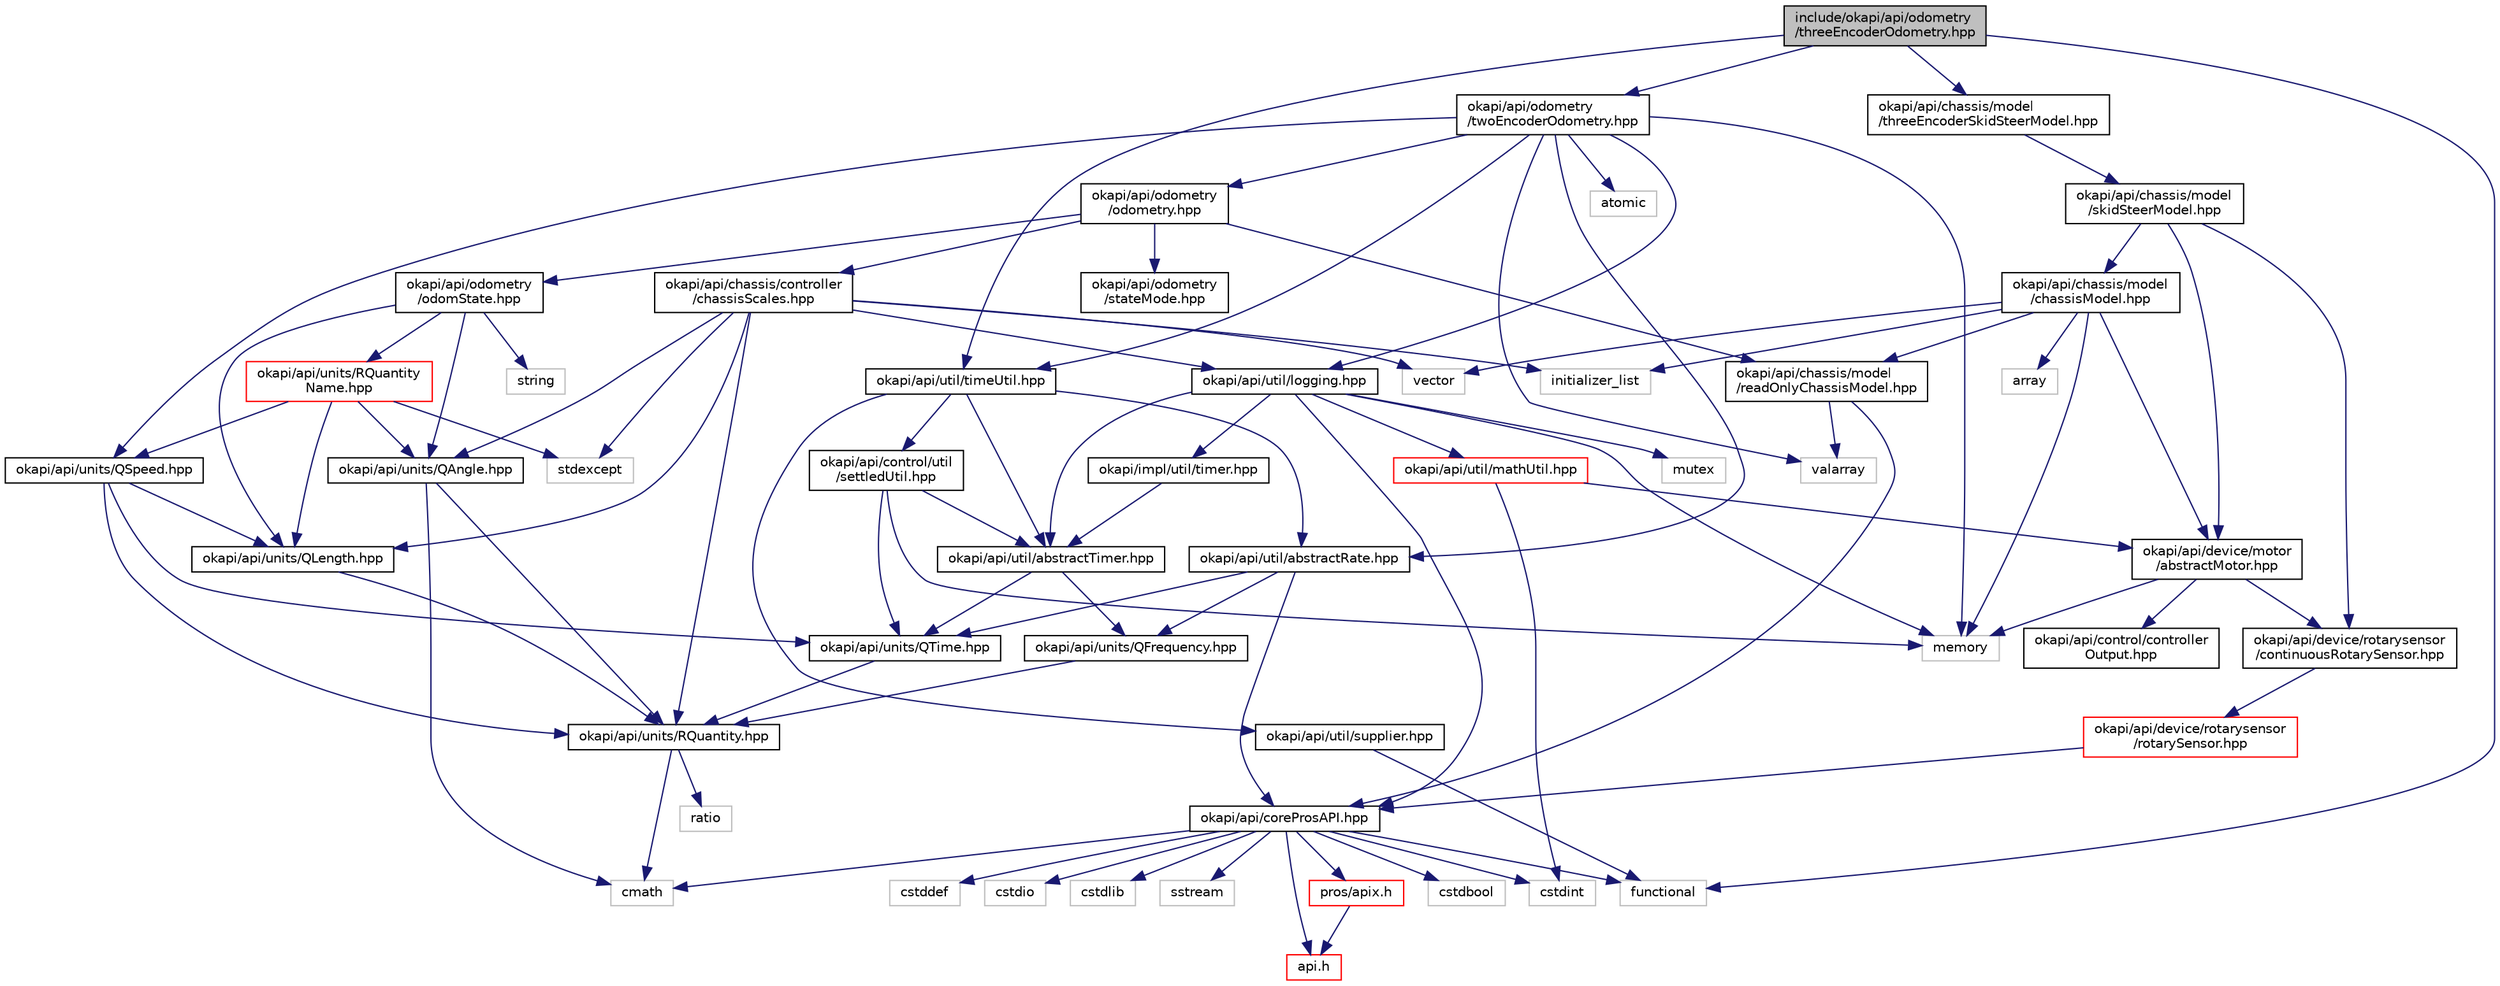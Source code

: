 digraph "include/okapi/api/odometry/threeEncoderOdometry.hpp"
{
 // LATEX_PDF_SIZE
  edge [fontname="Helvetica",fontsize="10",labelfontname="Helvetica",labelfontsize="10"];
  node [fontname="Helvetica",fontsize="10",shape=record];
  Node1 [label="include/okapi/api/odometry\l/threeEncoderOdometry.hpp",height=0.2,width=0.4,color="black", fillcolor="grey75", style="filled", fontcolor="black",tooltip=" "];
  Node1 -> Node2 [color="midnightblue",fontsize="10",style="solid"];
  Node2 [label="functional",height=0.2,width=0.4,color="grey75", fillcolor="white", style="filled",tooltip=" "];
  Node1 -> Node3 [color="midnightblue",fontsize="10",style="solid"];
  Node3 [label="okapi/api/chassis/model\l/threeEncoderSkidSteerModel.hpp",height=0.2,width=0.4,color="black", fillcolor="white", style="filled",URL="$threeEncoderSkidSteerModel_8hpp.html",tooltip=" "];
  Node3 -> Node4 [color="midnightblue",fontsize="10",style="solid"];
  Node4 [label="okapi/api/chassis/model\l/skidSteerModel.hpp",height=0.2,width=0.4,color="black", fillcolor="white", style="filled",URL="$skidSteerModel_8hpp.html",tooltip=" "];
  Node4 -> Node5 [color="midnightblue",fontsize="10",style="solid"];
  Node5 [label="okapi/api/chassis/model\l/chassisModel.hpp",height=0.2,width=0.4,color="black", fillcolor="white", style="filled",URL="$chassisModel_8hpp.html",tooltip=" "];
  Node5 -> Node6 [color="midnightblue",fontsize="10",style="solid"];
  Node6 [label="array",height=0.2,width=0.4,color="grey75", fillcolor="white", style="filled",tooltip=" "];
  Node5 -> Node7 [color="midnightblue",fontsize="10",style="solid"];
  Node7 [label="initializer_list",height=0.2,width=0.4,color="grey75", fillcolor="white", style="filled",tooltip=" "];
  Node5 -> Node8 [color="midnightblue",fontsize="10",style="solid"];
  Node8 [label="memory",height=0.2,width=0.4,color="grey75", fillcolor="white", style="filled",tooltip=" "];
  Node5 -> Node9 [color="midnightblue",fontsize="10",style="solid"];
  Node9 [label="vector",height=0.2,width=0.4,color="grey75", fillcolor="white", style="filled",tooltip=" "];
  Node5 -> Node10 [color="midnightblue",fontsize="10",style="solid"];
  Node10 [label="okapi/api/chassis/model\l/readOnlyChassisModel.hpp",height=0.2,width=0.4,color="black", fillcolor="white", style="filled",URL="$readOnlyChassisModel_8hpp.html",tooltip=" "];
  Node10 -> Node11 [color="midnightblue",fontsize="10",style="solid"];
  Node11 [label="valarray",height=0.2,width=0.4,color="grey75", fillcolor="white", style="filled",tooltip=" "];
  Node10 -> Node12 [color="midnightblue",fontsize="10",style="solid"];
  Node12 [label="okapi/api/coreProsAPI.hpp",height=0.2,width=0.4,color="black", fillcolor="white", style="filled",URL="$coreProsAPI_8hpp.html",tooltip=" "];
  Node12 -> Node13 [color="midnightblue",fontsize="10",style="solid"];
  Node13 [label="cmath",height=0.2,width=0.4,color="grey75", fillcolor="white", style="filled",tooltip=" "];
  Node12 -> Node14 [color="midnightblue",fontsize="10",style="solid"];
  Node14 [label="cstdbool",height=0.2,width=0.4,color="grey75", fillcolor="white", style="filled",tooltip=" "];
  Node12 -> Node15 [color="midnightblue",fontsize="10",style="solid"];
  Node15 [label="cstddef",height=0.2,width=0.4,color="grey75", fillcolor="white", style="filled",tooltip=" "];
  Node12 -> Node16 [color="midnightblue",fontsize="10",style="solid"];
  Node16 [label="cstdint",height=0.2,width=0.4,color="grey75", fillcolor="white", style="filled",tooltip=" "];
  Node12 -> Node17 [color="midnightblue",fontsize="10",style="solid"];
  Node17 [label="cstdio",height=0.2,width=0.4,color="grey75", fillcolor="white", style="filled",tooltip=" "];
  Node12 -> Node18 [color="midnightblue",fontsize="10",style="solid"];
  Node18 [label="cstdlib",height=0.2,width=0.4,color="grey75", fillcolor="white", style="filled",tooltip=" "];
  Node12 -> Node2 [color="midnightblue",fontsize="10",style="solid"];
  Node12 -> Node19 [color="midnightblue",fontsize="10",style="solid"];
  Node19 [label="sstream",height=0.2,width=0.4,color="grey75", fillcolor="white", style="filled",tooltip=" "];
  Node12 -> Node20 [color="midnightblue",fontsize="10",style="solid"];
  Node20 [label="api.h",height=0.2,width=0.4,color="red", fillcolor="white", style="filled",URL="$api_8h.html",tooltip=" "];
  Node12 -> Node112 [color="midnightblue",fontsize="10",style="solid"];
  Node112 [label="pros/apix.h",height=0.2,width=0.4,color="red", fillcolor="white", style="filled",URL="$apix_8h.html",tooltip=" "];
  Node112 -> Node20 [color="midnightblue",fontsize="10",style="solid"];
  Node5 -> Node114 [color="midnightblue",fontsize="10",style="solid"];
  Node114 [label="okapi/api/device/motor\l/abstractMotor.hpp",height=0.2,width=0.4,color="black", fillcolor="white", style="filled",URL="$abstractMotor_8hpp.html",tooltip=" "];
  Node114 -> Node8 [color="midnightblue",fontsize="10",style="solid"];
  Node114 -> Node115 [color="midnightblue",fontsize="10",style="solid"];
  Node115 [label="okapi/api/control/controller\lOutput.hpp",height=0.2,width=0.4,color="black", fillcolor="white", style="filled",URL="$controllerOutput_8hpp.html",tooltip=" "];
  Node114 -> Node116 [color="midnightblue",fontsize="10",style="solid"];
  Node116 [label="okapi/api/device/rotarysensor\l/continuousRotarySensor.hpp",height=0.2,width=0.4,color="black", fillcolor="white", style="filled",URL="$continuousRotarySensor_8hpp.html",tooltip=" "];
  Node116 -> Node117 [color="midnightblue",fontsize="10",style="solid"];
  Node117 [label="okapi/api/device/rotarysensor\l/rotarySensor.hpp",height=0.2,width=0.4,color="red", fillcolor="white", style="filled",URL="$rotarySensor_8hpp.html",tooltip=" "];
  Node117 -> Node12 [color="midnightblue",fontsize="10",style="solid"];
  Node4 -> Node114 [color="midnightblue",fontsize="10",style="solid"];
  Node4 -> Node116 [color="midnightblue",fontsize="10",style="solid"];
  Node1 -> Node119 [color="midnightblue",fontsize="10",style="solid"];
  Node119 [label="okapi/api/odometry\l/twoEncoderOdometry.hpp",height=0.2,width=0.4,color="black", fillcolor="white", style="filled",URL="$twoEncoderOdometry_8hpp.html",tooltip=" "];
  Node119 -> Node120 [color="midnightblue",fontsize="10",style="solid"];
  Node120 [label="atomic",height=0.2,width=0.4,color="grey75", fillcolor="white", style="filled",tooltip=" "];
  Node119 -> Node8 [color="midnightblue",fontsize="10",style="solid"];
  Node119 -> Node11 [color="midnightblue",fontsize="10",style="solid"];
  Node119 -> Node121 [color="midnightblue",fontsize="10",style="solid"];
  Node121 [label="okapi/api/odometry\l/odometry.hpp",height=0.2,width=0.4,color="black", fillcolor="white", style="filled",URL="$odometry_8hpp.html",tooltip=" "];
  Node121 -> Node122 [color="midnightblue",fontsize="10",style="solid"];
  Node122 [label="okapi/api/chassis/controller\l/chassisScales.hpp",height=0.2,width=0.4,color="black", fillcolor="white", style="filled",URL="$chassisScales_8hpp.html",tooltip=" "];
  Node122 -> Node7 [color="midnightblue",fontsize="10",style="solid"];
  Node122 -> Node123 [color="midnightblue",fontsize="10",style="solid"];
  Node123 [label="stdexcept",height=0.2,width=0.4,color="grey75", fillcolor="white", style="filled",tooltip=" "];
  Node122 -> Node9 [color="midnightblue",fontsize="10",style="solid"];
  Node122 -> Node124 [color="midnightblue",fontsize="10",style="solid"];
  Node124 [label="okapi/api/units/QAngle.hpp",height=0.2,width=0.4,color="black", fillcolor="white", style="filled",URL="$QAngle_8hpp.html",tooltip=" "];
  Node124 -> Node13 [color="midnightblue",fontsize="10",style="solid"];
  Node124 -> Node125 [color="midnightblue",fontsize="10",style="solid"];
  Node125 [label="okapi/api/units/RQuantity.hpp",height=0.2,width=0.4,color="black", fillcolor="white", style="filled",URL="$RQuantity_8hpp.html",tooltip=" "];
  Node125 -> Node13 [color="midnightblue",fontsize="10",style="solid"];
  Node125 -> Node126 [color="midnightblue",fontsize="10",style="solid"];
  Node126 [label="ratio",height=0.2,width=0.4,color="grey75", fillcolor="white", style="filled",tooltip=" "];
  Node122 -> Node127 [color="midnightblue",fontsize="10",style="solid"];
  Node127 [label="okapi/api/units/QLength.hpp",height=0.2,width=0.4,color="black", fillcolor="white", style="filled",URL="$QLength_8hpp.html",tooltip=" "];
  Node127 -> Node125 [color="midnightblue",fontsize="10",style="solid"];
  Node122 -> Node125 [color="midnightblue",fontsize="10",style="solid"];
  Node122 -> Node128 [color="midnightblue",fontsize="10",style="solid"];
  Node128 [label="okapi/api/util/logging.hpp",height=0.2,width=0.4,color="black", fillcolor="white", style="filled",URL="$logging_8hpp.html",tooltip=" "];
  Node128 -> Node8 [color="midnightblue",fontsize="10",style="solid"];
  Node128 -> Node129 [color="midnightblue",fontsize="10",style="solid"];
  Node129 [label="mutex",height=0.2,width=0.4,color="grey75", fillcolor="white", style="filled",tooltip=" "];
  Node128 -> Node12 [color="midnightblue",fontsize="10",style="solid"];
  Node128 -> Node130 [color="midnightblue",fontsize="10",style="solid"];
  Node130 [label="okapi/api/util/abstractTimer.hpp",height=0.2,width=0.4,color="black", fillcolor="white", style="filled",URL="$abstractTimer_8hpp.html",tooltip=" "];
  Node130 -> Node131 [color="midnightblue",fontsize="10",style="solid"];
  Node131 [label="okapi/api/units/QFrequency.hpp",height=0.2,width=0.4,color="black", fillcolor="white", style="filled",URL="$QFrequency_8hpp.html",tooltip=" "];
  Node131 -> Node125 [color="midnightblue",fontsize="10",style="solid"];
  Node130 -> Node132 [color="midnightblue",fontsize="10",style="solid"];
  Node132 [label="okapi/api/units/QTime.hpp",height=0.2,width=0.4,color="black", fillcolor="white", style="filled",URL="$QTime_8hpp.html",tooltip=" "];
  Node132 -> Node125 [color="midnightblue",fontsize="10",style="solid"];
  Node128 -> Node133 [color="midnightblue",fontsize="10",style="solid"];
  Node133 [label="okapi/api/util/mathUtil.hpp",height=0.2,width=0.4,color="red", fillcolor="white", style="filled",URL="$mathUtil_8hpp.html",tooltip=" "];
  Node133 -> Node16 [color="midnightblue",fontsize="10",style="solid"];
  Node133 -> Node114 [color="midnightblue",fontsize="10",style="solid"];
  Node128 -> Node136 [color="midnightblue",fontsize="10",style="solid"];
  Node136 [label="okapi/impl/util/timer.hpp",height=0.2,width=0.4,color="black", fillcolor="white", style="filled",URL="$okapi_2impl_2util_2timer_8hpp.html",tooltip=" "];
  Node136 -> Node130 [color="midnightblue",fontsize="10",style="solid"];
  Node121 -> Node10 [color="midnightblue",fontsize="10",style="solid"];
  Node121 -> Node137 [color="midnightblue",fontsize="10",style="solid"];
  Node137 [label="okapi/api/odometry\l/odomState.hpp",height=0.2,width=0.4,color="black", fillcolor="white", style="filled",URL="$odomState_8hpp.html",tooltip=" "];
  Node137 -> Node138 [color="midnightblue",fontsize="10",style="solid"];
  Node138 [label="string",height=0.2,width=0.4,color="grey75", fillcolor="white", style="filled",tooltip=" "];
  Node137 -> Node124 [color="midnightblue",fontsize="10",style="solid"];
  Node137 -> Node127 [color="midnightblue",fontsize="10",style="solid"];
  Node137 -> Node139 [color="midnightblue",fontsize="10",style="solid"];
  Node139 [label="okapi/api/units/RQuantity\lName.hpp",height=0.2,width=0.4,color="red", fillcolor="white", style="filled",URL="$RQuantityName_8hpp.html",tooltip=" "];
  Node139 -> Node123 [color="midnightblue",fontsize="10",style="solid"];
  Node139 -> Node124 [color="midnightblue",fontsize="10",style="solid"];
  Node139 -> Node127 [color="midnightblue",fontsize="10",style="solid"];
  Node139 -> Node142 [color="midnightblue",fontsize="10",style="solid"];
  Node142 [label="okapi/api/units/QSpeed.hpp",height=0.2,width=0.4,color="black", fillcolor="white", style="filled",URL="$QSpeed_8hpp.html",tooltip=" "];
  Node142 -> Node127 [color="midnightblue",fontsize="10",style="solid"];
  Node142 -> Node132 [color="midnightblue",fontsize="10",style="solid"];
  Node142 -> Node125 [color="midnightblue",fontsize="10",style="solid"];
  Node121 -> Node143 [color="midnightblue",fontsize="10",style="solid"];
  Node143 [label="okapi/api/odometry\l/stateMode.hpp",height=0.2,width=0.4,color="black", fillcolor="white", style="filled",URL="$stateMode_8hpp.html",tooltip=" "];
  Node119 -> Node142 [color="midnightblue",fontsize="10",style="solid"];
  Node119 -> Node144 [color="midnightblue",fontsize="10",style="solid"];
  Node144 [label="okapi/api/util/abstractRate.hpp",height=0.2,width=0.4,color="black", fillcolor="white", style="filled",URL="$abstractRate_8hpp.html",tooltip=" "];
  Node144 -> Node12 [color="midnightblue",fontsize="10",style="solid"];
  Node144 -> Node131 [color="midnightblue",fontsize="10",style="solid"];
  Node144 -> Node132 [color="midnightblue",fontsize="10",style="solid"];
  Node119 -> Node128 [color="midnightblue",fontsize="10",style="solid"];
  Node119 -> Node145 [color="midnightblue",fontsize="10",style="solid"];
  Node145 [label="okapi/api/util/timeUtil.hpp",height=0.2,width=0.4,color="black", fillcolor="white", style="filled",URL="$timeUtil_8hpp.html",tooltip=" "];
  Node145 -> Node146 [color="midnightblue",fontsize="10",style="solid"];
  Node146 [label="okapi/api/control/util\l/settledUtil.hpp",height=0.2,width=0.4,color="black", fillcolor="white", style="filled",URL="$settledUtil_8hpp.html",tooltip=" "];
  Node146 -> Node8 [color="midnightblue",fontsize="10",style="solid"];
  Node146 -> Node132 [color="midnightblue",fontsize="10",style="solid"];
  Node146 -> Node130 [color="midnightblue",fontsize="10",style="solid"];
  Node145 -> Node144 [color="midnightblue",fontsize="10",style="solid"];
  Node145 -> Node130 [color="midnightblue",fontsize="10",style="solid"];
  Node145 -> Node147 [color="midnightblue",fontsize="10",style="solid"];
  Node147 [label="okapi/api/util/supplier.hpp",height=0.2,width=0.4,color="black", fillcolor="white", style="filled",URL="$supplier_8hpp.html",tooltip=" "];
  Node147 -> Node2 [color="midnightblue",fontsize="10",style="solid"];
  Node1 -> Node145 [color="midnightblue",fontsize="10",style="solid"];
}
